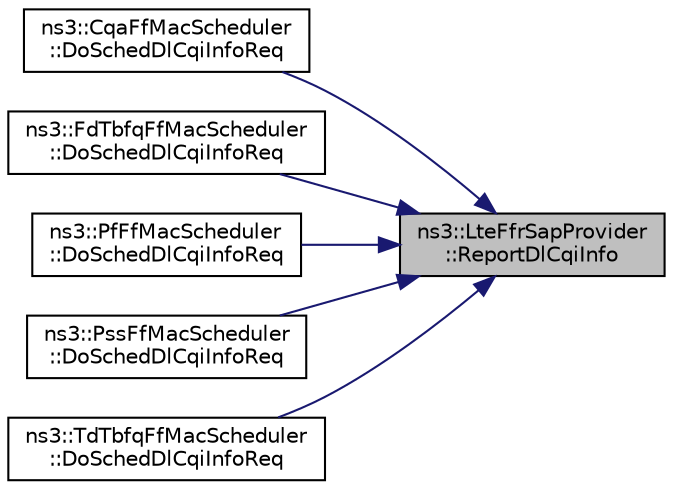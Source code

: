 digraph "ns3::LteFfrSapProvider::ReportDlCqiInfo"
{
 // LATEX_PDF_SIZE
  edge [fontname="Helvetica",fontsize="10",labelfontname="Helvetica",labelfontsize="10"];
  node [fontname="Helvetica",fontsize="10",shape=record];
  rankdir="RL";
  Node1 [label="ns3::LteFfrSapProvider\l::ReportDlCqiInfo",height=0.2,width=0.4,color="black", fillcolor="grey75", style="filled", fontcolor="black",tooltip="ReportDlCqiInfo."];
  Node1 -> Node2 [dir="back",color="midnightblue",fontsize="10",style="solid",fontname="Helvetica"];
  Node2 [label="ns3::CqaFfMacScheduler\l::DoSchedDlCqiInfoReq",height=0.2,width=0.4,color="black", fillcolor="white", style="filled",URL="$classns3_1_1_cqa_ff_mac_scheduler.html#a5e84cafeffef7ddd619cca27ba5e8449",tooltip="Sched DL CGI Info Request."];
  Node1 -> Node3 [dir="back",color="midnightblue",fontsize="10",style="solid",fontname="Helvetica"];
  Node3 [label="ns3::FdTbfqFfMacScheduler\l::DoSchedDlCqiInfoReq",height=0.2,width=0.4,color="black", fillcolor="white", style="filled",URL="$classns3_1_1_fd_tbfq_ff_mac_scheduler.html#a6e1f3a4a2430b020061624a8ac875a84",tooltip="Sched DL CQI info request function."];
  Node1 -> Node4 [dir="back",color="midnightblue",fontsize="10",style="solid",fontname="Helvetica"];
  Node4 [label="ns3::PfFfMacScheduler\l::DoSchedDlCqiInfoReq",height=0.2,width=0.4,color="black", fillcolor="white", style="filled",URL="$classns3_1_1_pf_ff_mac_scheduler.html#a0f35f72e423d648ee9464146ed4f4454",tooltip="Sched DL CQI info request."];
  Node1 -> Node5 [dir="back",color="midnightblue",fontsize="10",style="solid",fontname="Helvetica"];
  Node5 [label="ns3::PssFfMacScheduler\l::DoSchedDlCqiInfoReq",height=0.2,width=0.4,color="black", fillcolor="white", style="filled",URL="$classns3_1_1_pss_ff_mac_scheduler.html#ae91d9424e172df65de53e0395455980d",tooltip="Sched DL CQI info request function."];
  Node1 -> Node6 [dir="back",color="midnightblue",fontsize="10",style="solid",fontname="Helvetica"];
  Node6 [label="ns3::TdTbfqFfMacScheduler\l::DoSchedDlCqiInfoReq",height=0.2,width=0.4,color="black", fillcolor="white", style="filled",URL="$classns3_1_1_td_tbfq_ff_mac_scheduler.html#a053e47bfd4e4f4504007899dd28d3e39",tooltip="Sched DL CQI info request."];
}

